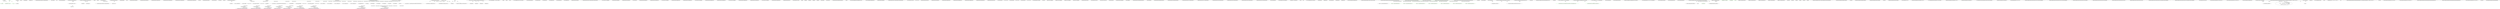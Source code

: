 digraph  {
d150 [cluster="Humanizer.Bytes.ByteSize.TryParse(string, out Humanizer.Bytes.ByteSize)", color=green, community=0, label="num < s.Length", prediction=0, span="329-329"];
d146 [cluster="Humanizer.Bytes.ByteSize.TryParse(string, out Humanizer.Bytes.ByteSize)", label="s = s.TrimStart()", span="323-323"];
d149 [cluster="Humanizer.Bytes.ByteSize.TryParse(string, out Humanizer.Bytes.ByteSize)", color=green, community=0, label="num = 0", prediction=0, span="329-329"];
d153 [cluster="Humanizer.Bytes.ByteSize.TryParse(string, out Humanizer.Bytes.ByteSize)", color=green, community=0, label="num++", prediction=0, span="329-329"];
d151 [cluster="Humanizer.Bytes.ByteSize.TryParse(string, out Humanizer.Bytes.ByteSize)", color=green, community=0, label="!(char.IsDigit(s[num]) || s[num] == '.')", prediction=0, span="330-330"];
d154 [cluster="Humanizer.Bytes.ByteSize.TryParse(string, out Humanizer.Bytes.ByteSize)", label="found == false", span="336-336"];
d152 [cluster="Humanizer.Bytes.ByteSize.TryParse(string, out Humanizer.Bytes.ByteSize)", label="found = true", span="332-332"];
d183 [cluster="char.IsDigit(char)", label="Entry char.IsDigit(char)", span="0-0"];
d148 [cluster="Humanizer.Bytes.ByteSize.TryParse(string, out Humanizer.Bytes.ByteSize)", label="var found = false", span="326-326"];
d156 [cluster="Humanizer.Bytes.ByteSize.TryParse(string, out Humanizer.Bytes.ByteSize)", label="int lastNumber = num", span="339-339"];
d142 [cluster="Humanizer.Bytes.ByteSize.TryParse(string, out Humanizer.Bytes.ByteSize)", label="Entry Humanizer.Bytes.ByteSize.TryParse(string, out Humanizer.Bytes.ByteSize)", span="313-313"];
d145 [cluster="Humanizer.Bytes.ByteSize.TryParse(string, out Humanizer.Bytes.ByteSize)", label="result = new ByteSize()", span="320-320"];
d147 [cluster="Humanizer.Bytes.ByteSize.TryParse(string, out Humanizer.Bytes.ByteSize)", label="int num", span="325-325"];
d182 [cluster="string.TrimStart(params char[])", label="Entry string.TrimStart(params char[])", span="0-0"];
d157 [cluster="Humanizer.Bytes.ByteSize.TryParse(string, out Humanizer.Bytes.ByteSize)", label="string numberPart = s.Substring(0, lastNumber).Trim()", span="342-342"];
d158 [cluster="Humanizer.Bytes.ByteSize.TryParse(string, out Humanizer.Bytes.ByteSize)", label="string sizePart = s.Substring(lastNumber, s.Length - lastNumber).Trim()", span="343-343"];
d155 [cluster="Humanizer.Bytes.ByteSize.TryParse(string, out Humanizer.Bytes.ByteSize)", label="return false;", span="337-337"];
d62 [cluster="Humanizer.Bytes.ByteSize.Equals(object)", label="return false;", span="186-186"];
d178 [cluster="Humanizer.Bytes.ByteSize.TryParse(string, out Humanizer.Bytes.ByteSize)", label="Exit Humanizer.Bytes.ByteSize.TryParse(string, out Humanizer.Bytes.ByteSize)", span="313-313"];
d190 [cluster="Humanizer.Bytes.ByteSize.Parse(string)", label="TryParse(s, out result)", span="391-391"];
d143 [cluster="Humanizer.Bytes.ByteSize.TryParse(string, out Humanizer.Bytes.ByteSize)", label="string.IsNullOrWhiteSpace(s)", span="316-316"];
d177 [cluster="Humanizer.Bytes.ByteSize.TryParse(string, out Humanizer.Bytes.ByteSize)", label="return true;", span="384-384"];
d9 [cluster="Humanizer.Bytes.ByteSize.FromBits(long)", label="Entry Humanizer.Bytes.ByteSize.FromBits(long)", span="115-115"];
d12 [cluster="Humanizer.Bytes.ByteSize.FromBytes(double)", label="Entry Humanizer.Bytes.ByteSize.FromBytes(double)", span="120-120"];
d15 [cluster="Humanizer.Bytes.ByteSize.FromKilobytes(double)", label="Entry Humanizer.Bytes.ByteSize.FromKilobytes(double)", span="125-125"];
d18 [cluster="Humanizer.Bytes.ByteSize.FromMegabytes(double)", label="Entry Humanizer.Bytes.ByteSize.FromMegabytes(double)", span="130-130"];
d21 [cluster="Humanizer.Bytes.ByteSize.FromGigabytes(double)", label="Entry Humanizer.Bytes.ByteSize.FromGigabytes(double)", span="135-135"];
d24 [cluster="Humanizer.Bytes.ByteSize.FromTerabytes(double)", label="Entry Humanizer.Bytes.ByteSize.FromTerabytes(double)", span="140-140"];
d189 [cluster="Humanizer.Bytes.ByteSize.Parse(string)", label="ByteSize result", span="389-389"];
d188 [cluster="Humanizer.Bytes.ByteSize.Parse(string)", label="Entry Humanizer.Bytes.ByteSize.Parse(string)", span="387-387"];
d181 [cluster="Humanizer.Bytes.ByteSize.ByteSize()", label="Entry Humanizer.Bytes.ByteSize.ByteSize()", span="30-30"];
d184 [cluster="string.Substring(int, int)", label="Entry string.Substring(int, int)", span="0-0"];
d185 [cluster="string.Trim()", label="Entry string.Trim()", span="0-0"];
d160 [cluster="Humanizer.Bytes.ByteSize.TryParse(string, out Humanizer.Bytes.ByteSize)", label="!double.TryParse(numberPart, out number)", span="347-347"];
d159 [cluster="Humanizer.Bytes.ByteSize.TryParse(string, out Humanizer.Bytes.ByteSize)", label="double number", span="346-346"];
d162 [cluster="Humanizer.Bytes.ByteSize.TryParse(string, out Humanizer.Bytes.ByteSize)", label="sizePart.ToUpper()", span="351-351"];
d164 [cluster="Humanizer.Bytes.ByteSize.TryParse(string, out Humanizer.Bytes.ByteSize)", label="sizePart == BitSymbol", span="354-354"];
d60 [cluster="Humanizer.Bytes.ByteSize.Equals(object)", label="Entry Humanizer.Bytes.ByteSize.Equals(object)", span="183-183"];
d61 [cluster="Humanizer.Bytes.ByteSize.Equals(object)", label="value == null", span="185-185"];
d68 [cluster="Humanizer.Bytes.ByteSize.Equals(object)", label="Exit Humanizer.Bytes.ByteSize.Equals(object)", span="183-183"];
d144 [cluster="Humanizer.Bytes.ByteSize.TryParse(string, out Humanizer.Bytes.ByteSize)", label="throw new ArgumentNullException(''s'', ''String is null or whitespace'');", span="317-317"];
d161 [cluster="Humanizer.Bytes.ByteSize.TryParse(string, out Humanizer.Bytes.ByteSize)", label="return false;", span="348-348"];
d176 [cluster="Humanizer.Bytes.ByteSize.TryParse(string, out Humanizer.Bytes.ByteSize)", label="result = FromTerabytes(number)", span="380-380"];
d166 [cluster="Humanizer.Bytes.ByteSize.TryParse(string, out Humanizer.Bytes.ByteSize)", label="return false;", span="357-357"];
d191 [cluster="Humanizer.Bytes.ByteSize.Parse(string)", label="return result;", span="392-392"];
d192 [cluster="Humanizer.Bytes.ByteSize.Parse(string)", label="throw new FormatException(''Value is not in the correct format'');", span="394-394"];
d179 [cluster="string.IsNullOrWhiteSpace(string)", label="Entry string.IsNullOrWhiteSpace(string)", span="0-0"];
d167 [cluster="Humanizer.Bytes.ByteSize.TryParse(string, out Humanizer.Bytes.ByteSize)", label="result = FromBits((long)number)", span="359-359"];
d168 [cluster="Humanizer.Bytes.ByteSize.TryParse(string, out Humanizer.Bytes.ByteSize)", label="result = FromBytes(number)", span="363-363"];
d170 [cluster="Humanizer.Bytes.ByteSize.TryParse(string, out Humanizer.Bytes.ByteSize)", label="result = FromKilobytes(number)", span="368-368"];
d172 [cluster="Humanizer.Bytes.ByteSize.TryParse(string, out Humanizer.Bytes.ByteSize)", label="result = FromMegabytes(number)", span="372-372"];
d174 [cluster="Humanizer.Bytes.ByteSize.TryParse(string, out Humanizer.Bytes.ByteSize)", label="result = FromGigabytes(number)", span="376-376"];
d11 [cluster="Humanizer.Bytes.ByteSize.FromBits(long)", label="Exit Humanizer.Bytes.ByteSize.FromBits(long)", span="115-115"];
d92 [cluster="Humanizer.Bytes.ByteSize.AddBits(long)", label="return this + FromBits(value);", span="230-230"];
d112 [cluster="Humanizer.Bytes.ByteSize.operator +(Humanizer.Bytes.ByteSize, Humanizer.Bytes.ByteSize)", label="Entry Humanizer.Bytes.ByteSize.operator +(Humanizer.Bytes.ByteSize, Humanizer.Bytes.ByteSize)", span="263-263"];
d10 [cluster="Humanizer.Bytes.ByteSize.FromBits(long)", label="return new ByteSize(value / (double)BitsInByte);", span="117-117"];
d91 [cluster="Humanizer.Bytes.ByteSize.AddBits(long)", label="Entry Humanizer.Bytes.ByteSize.AddBits(long)", span="228-228"];
d14 [cluster="Humanizer.Bytes.ByteSize.FromBytes(double)", label="Exit Humanizer.Bytes.ByteSize.FromBytes(double)", span="120-120"];
d95 [cluster="Humanizer.Bytes.ByteSize.AddBytes(double)", label="return this + FromBytes(value);", span="235-235"];
d13 [cluster="Humanizer.Bytes.ByteSize.FromBytes(double)", label="return new ByteSize(value);", span="122-122"];
d94 [cluster="Humanizer.Bytes.ByteSize.AddBytes(double)", label="Entry Humanizer.Bytes.ByteSize.AddBytes(double)", span="233-233"];
d17 [cluster="Humanizer.Bytes.ByteSize.FromKilobytes(double)", label="Exit Humanizer.Bytes.ByteSize.FromKilobytes(double)", span="125-125"];
d98 [cluster="Humanizer.Bytes.ByteSize.AddKilobytes(double)", label="return this + FromKilobytes(value);", span="240-240"];
d16 [cluster="Humanizer.Bytes.ByteSize.FromKilobytes(double)", label="return new ByteSize(value * BytesInKilobyte);", span="127-127"];
d97 [cluster="Humanizer.Bytes.ByteSize.AddKilobytes(double)", label="Entry Humanizer.Bytes.ByteSize.AddKilobytes(double)", span="238-238"];
d20 [cluster="Humanizer.Bytes.ByteSize.FromMegabytes(double)", label="Exit Humanizer.Bytes.ByteSize.FromMegabytes(double)", span="130-130"];
d101 [cluster="Humanizer.Bytes.ByteSize.AddMegabytes(double)", label="return this + FromMegabytes(value);", span="245-245"];
d19 [cluster="Humanizer.Bytes.ByteSize.FromMegabytes(double)", label="return new ByteSize(value * BytesInMegabyte);", span="132-132"];
d100 [cluster="Humanizer.Bytes.ByteSize.AddMegabytes(double)", label="Entry Humanizer.Bytes.ByteSize.AddMegabytes(double)", span="243-243"];
d23 [cluster="Humanizer.Bytes.ByteSize.FromGigabytes(double)", label="Exit Humanizer.Bytes.ByteSize.FromGigabytes(double)", span="135-135"];
d104 [cluster="Humanizer.Bytes.ByteSize.AddGigabytes(double)", label="return this + FromGigabytes(value);", span="250-250"];
d22 [cluster="Humanizer.Bytes.ByteSize.FromGigabytes(double)", label="return new ByteSize(value * BytesInGigabyte);", span="137-137"];
d103 [cluster="Humanizer.Bytes.ByteSize.AddGigabytes(double)", label="Entry Humanizer.Bytes.ByteSize.AddGigabytes(double)", span="248-248"];
d26 [cluster="Humanizer.Bytes.ByteSize.FromTerabytes(double)", label="Exit Humanizer.Bytes.ByteSize.FromTerabytes(double)", span="140-140"];
d107 [cluster="Humanizer.Bytes.ByteSize.AddTerabytes(double)", label="return this + FromTerabytes(value);", span="255-255"];
d25 [cluster="Humanizer.Bytes.ByteSize.FromTerabytes(double)", label="return new ByteSize(value * BytesInTerabyte);", span="142-142"];
d106 [cluster="Humanizer.Bytes.ByteSize.AddTerabytes(double)", label="Entry Humanizer.Bytes.ByteSize.AddTerabytes(double)", span="253-253"];
d193 [cluster="Humanizer.Bytes.ByteSize.Parse(string)", label="Exit Humanizer.Bytes.ByteSize.Parse(string)", span="387-387"];
d186 [cluster="double.TryParse(string, out double)", label="Entry double.TryParse(string, out double)", span="0-0"];
d165 [cluster="Humanizer.Bytes.ByteSize.TryParse(string, out Humanizer.Bytes.ByteSize)", label="number % 1 != 0", span="356-356"];
d163 [cluster="Humanizer.Bytes.ByteSize.TryParse(string, out Humanizer.Bytes.ByteSize)", label=ByteSymbol, span="353-353"];
d169 [cluster="Humanizer.Bytes.ByteSize.TryParse(string, out Humanizer.Bytes.ByteSize)", label=KilobyteSymbol, span="367-367"];
d171 [cluster="Humanizer.Bytes.ByteSize.TryParse(string, out Humanizer.Bytes.ByteSize)", label=MegabyteSymbol, span="371-371"];
d173 [cluster="Humanizer.Bytes.ByteSize.TryParse(string, out Humanizer.Bytes.ByteSize)", label=GigabyteSymbol, span="375-375"];
d175 [cluster="Humanizer.Bytes.ByteSize.TryParse(string, out Humanizer.Bytes.ByteSize)", label=TerabyteSymbol, span="379-379"];
d187 [cluster="string.ToUpper()", label="Entry string.ToUpper()", span="0-0"];
d64 [cluster="Humanizer.Bytes.ByteSize.Equals(object)", label="value is ByteSize", span="189-189"];
d65 [cluster="Humanizer.Bytes.ByteSize.Equals(object)", label="other = (ByteSize)value", span="190-190"];
d69 [cluster="Humanizer.Bytes.ByteSize.Equals(Humanizer.Bytes.ByteSize)", label="Entry Humanizer.Bytes.ByteSize.Equals(Humanizer.Bytes.ByteSize)", span="197-197"];
d63 [cluster="Humanizer.Bytes.ByteSize.Equals(object)", label="ByteSize other", span="188-188"];
d199 [label="ref Humanizer.Bytes.ByteSize", span=""];
d67 [cluster="Humanizer.Bytes.ByteSize.Equals(object)", label="return Equals(other);", span="194-194"];
d66 [cluster="Humanizer.Bytes.ByteSize.Equals(object)", label="return false;", span="192-192"];
d180 [cluster="System.ArgumentNullException.ArgumentNullException(string, string)", label="Entry System.ArgumentNullException.ArgumentNullException(string, string)", span="0-0"];
d194 [cluster="System.FormatException.FormatException(string)", label="Entry System.FormatException.FormatException(string)", span="0-0"];
d195 [label="Humanizer.Bytes.ByteSize", span=""];
d93 [cluster="Humanizer.Bytes.ByteSize.AddBits(long)", label="Exit Humanizer.Bytes.ByteSize.AddBits(long)", span="228-228"];
d114 [cluster="Humanizer.Bytes.ByteSize.operator +(Humanizer.Bytes.ByteSize, Humanizer.Bytes.ByteSize)", label="Exit Humanizer.Bytes.ByteSize.operator +(Humanizer.Bytes.ByteSize, Humanizer.Bytes.ByteSize)", span="263-263"];
d113 [cluster="Humanizer.Bytes.ByteSize.operator +(Humanizer.Bytes.ByteSize, Humanizer.Bytes.ByteSize)", label="return new ByteSize(b1.Bytes + b2.Bytes);", span="265-265"];
d0 [cluster="Humanizer.Bytes.ByteSize.ByteSize(double)", label="Entry Humanizer.Bytes.ByteSize.ByteSize(double)", span="102-102"];
d96 [cluster="Humanizer.Bytes.ByteSize.AddBytes(double)", label="Exit Humanizer.Bytes.ByteSize.AddBytes(double)", span="233-233"];
d99 [cluster="Humanizer.Bytes.ByteSize.AddKilobytes(double)", label="Exit Humanizer.Bytes.ByteSize.AddKilobytes(double)", span="238-238"];
d102 [cluster="Humanizer.Bytes.ByteSize.AddMegabytes(double)", label="Exit Humanizer.Bytes.ByteSize.AddMegabytes(double)", span="243-243"];
d105 [cluster="Humanizer.Bytes.ByteSize.AddGigabytes(double)", label="Exit Humanizer.Bytes.ByteSize.AddGigabytes(double)", span="248-248"];
d108 [cluster="Humanizer.Bytes.ByteSize.AddTerabytes(double)", label="Exit Humanizer.Bytes.ByteSize.AddTerabytes(double)", span="253-253"];
d71 [cluster="Humanizer.Bytes.ByteSize.Equals(Humanizer.Bytes.ByteSize)", label="Exit Humanizer.Bytes.ByteSize.Equals(Humanizer.Bytes.ByteSize)", span="197-197"];
d70 [cluster="Humanizer.Bytes.ByteSize.Equals(Humanizer.Bytes.ByteSize)", label="return Bits == value.Bits;", span="199-199"];
d28 [cluster="Humanizer.Bytes.ByteSize.ToString()", label="return string.Format(''{0} {1}'', LargestWholeNumberValue, LargestWholeNumberSymbol);", span="153-153"];
d37 [cluster="Humanizer.Bytes.ByteSize.ToString(string)", label="return output(Terabytes);", span="165-165"];
d39 [cluster="Humanizer.Bytes.ByteSize.ToString(string)", label="return output(Gigabytes);", span="167-167"];
d41 [cluster="Humanizer.Bytes.ByteSize.ToString(string)", label="return output(Megabytes);", span="169-169"];
d43 [cluster="Humanizer.Bytes.ByteSize.ToString(string)", label="return output(Kilobytes);", span="171-171"];
d45 [cluster="Humanizer.Bytes.ByteSize.ToString(string)", label="return output(Bytes);", span="175-175"];
d47 [cluster="Humanizer.Bytes.ByteSize.ToString(string)", label="return output(Bits);", span="178-178"];
d48 [cluster="Humanizer.Bytes.ByteSize.ToString(string)", label="return string.Format(''{0} {1}'', LargestWholeNumberValue.ToString(format), LargestWholeNumberSymbol);", span="180-180"];
d73 [cluster="Humanizer.Bytes.ByteSize.GetHashCode()", label="return Bits.GetHashCode();", span="204-204"];
d81 [cluster="Humanizer.Bytes.ByteSize.CompareTo(object)", label="return CompareTo((ByteSize) obj);", span="215-215"];
d85 [cluster="Humanizer.Bytes.ByteSize.CompareTo(Humanizer.Bytes.ByteSize)", label="return Bits.CompareTo(other.Bits);", span="220-220"];
d89 [cluster="Humanizer.Bytes.ByteSize.Add(Humanizer.Bytes.ByteSize)", label="return new ByteSize(Bytes + bs.Bytes);", span="225-225"];
d110 [cluster="Humanizer.Bytes.ByteSize.Subtract(Humanizer.Bytes.ByteSize)", label="return new ByteSize(Bytes - bs.Bytes);", span="260-260"];
d7 [cluster="Humanizer.Bytes.ByteSize.ByteSize(double)", label="Exit Humanizer.Bytes.ByteSize.ByteSize(double)", span="102-102"];
d116 [cluster="Humanizer.Bytes.ByteSize.operator ++(Humanizer.Bytes.ByteSize)", label="return new ByteSize(b.Bytes + 1);", span="270-270"];
d119 [cluster="Humanizer.Bytes.ByteSize.operator -(Humanizer.Bytes.ByteSize)", label="return new ByteSize(-b.Bytes);", span="275-275"];
d122 [cluster="Humanizer.Bytes.ByteSize.operator --(Humanizer.Bytes.ByteSize)", label="return new ByteSize(b.Bytes - 1);", span="280-280"];
d1 [cluster="Humanizer.Bytes.ByteSize.ByteSize(double)", label="Bits = (long)Math.Ceiling(byteSize * BitsInByte)", span="106-106"];
d2 [cluster="Humanizer.Bytes.ByteSize.ByteSize(double)", label="Bytes = byteSize", span="108-108"];
d3 [cluster="Humanizer.Bytes.ByteSize.ByteSize(double)", label="Kilobytes = byteSize / BytesInKilobyte", span="109-109"];
d4 [cluster="Humanizer.Bytes.ByteSize.ByteSize(double)", label="Megabytes = byteSize / BytesInMegabyte", span="110-110"];
d5 [cluster="Humanizer.Bytes.ByteSize.ByteSize(double)", label="Gigabytes = byteSize / BytesInGigabyte", span="111-111"];
d6 [cluster="Humanizer.Bytes.ByteSize.ByteSize(double)", label="Terabytes = byteSize / BytesInTerabyte", span="112-112"];
d200 [label="ref Humanizer.Bytes.ByteSize", span=""];
d27 [cluster="Humanizer.Bytes.ByteSize.ToString()", label="Entry Humanizer.Bytes.ByteSize.ToString()", span="151-151"];
d29 [cluster="Humanizer.Bytes.ByteSize.ToString()", label="Exit Humanizer.Bytes.ByteSize.ToString()", span="151-151"];
d30 [cluster="string.Format(string, object, object)", label="Entry string.Format(string, object, object)", span="0-0"];
d196 [label="ref Humanizer.Bytes.ByteSize", span=""];
d35 [cluster="Humanizer.Bytes.ByteSize.ToString(string)", label="Func<double, string> output = n => n.ToString(format)", span="162-162"];
d36 [cluster="Humanizer.Bytes.ByteSize.ToString(string)", label="has(TerabyteSymbol)", span="164-164"];
d49 [cluster="Humanizer.Bytes.ByteSize.ToString(string)", label="Exit Humanizer.Bytes.ByteSize.ToString(string)", span="156-156"];
d51 [cluster="System.Func<T, TResult>.Invoke(T)", label="Entry System.Func<T, TResult>.Invoke(T)", span="0-0"];
d197 [label="ref Humanizer.Bytes.ByteSize", span=""];
d38 [cluster="Humanizer.Bytes.ByteSize.ToString(string)", label="has(GigabyteSymbol)", span="166-166"];
d40 [cluster="Humanizer.Bytes.ByteSize.ToString(string)", label="has(MegabyteSymbol)", span="168-168"];
d42 [cluster="Humanizer.Bytes.ByteSize.ToString(string)", label="has(KilobyteSymbol)", span="170-170"];
d44 [cluster="Humanizer.Bytes.ByteSize.ToString(string)", label="format.IndexOf(ByteSymbol, StringComparison.Ordinal) != -1", span="174-174"];
d46 [cluster="Humanizer.Bytes.ByteSize.ToString(string)", label="format.IndexOf(BitSymbol, StringComparison.Ordinal) != -1", span="177-177"];
d31 [cluster="Humanizer.Bytes.ByteSize.ToString(string)", label="Entry Humanizer.Bytes.ByteSize.ToString(string)", span="156-156"];
d33 [cluster="Humanizer.Bytes.ByteSize.ToString(string)", label="format = ''#.## '' + format", span="159-159"];
d53 [cluster="double.ToString(string)", label="Entry double.ToString(string)", span="0-0"];
d72 [cluster="Humanizer.Bytes.ByteSize.GetHashCode()", label="Entry Humanizer.Bytes.ByteSize.GetHashCode()", span="202-202"];
d74 [cluster="Humanizer.Bytes.ByteSize.GetHashCode()", label="Exit Humanizer.Bytes.ByteSize.GetHashCode()", span="202-202"];
d75 [cluster="long.GetHashCode()", label="Entry long.GetHashCode()", span="0-0"];
d201 [label="ref Humanizer.Bytes.ByteSize", span=""];
d76 [cluster="Humanizer.Bytes.ByteSize.CompareTo(object)", label="Entry Humanizer.Bytes.ByteSize.CompareTo(object)", span="207-207"];
d79 [cluster="Humanizer.Bytes.ByteSize.CompareTo(object)", label="!(obj is ByteSize)", span="212-212"];
d82 [cluster="Humanizer.Bytes.ByteSize.CompareTo(object)", label="Exit Humanizer.Bytes.ByteSize.CompareTo(object)", span="207-207"];
d84 [cluster="Humanizer.Bytes.ByteSize.CompareTo(Humanizer.Bytes.ByteSize)", label="Entry Humanizer.Bytes.ByteSize.CompareTo(Humanizer.Bytes.ByteSize)", span="218-218"];
d202 [label="ref Humanizer.Bytes.ByteSize", span=""];
d86 [cluster="Humanizer.Bytes.ByteSize.CompareTo(Humanizer.Bytes.ByteSize)", label="Exit Humanizer.Bytes.ByteSize.CompareTo(Humanizer.Bytes.ByteSize)", span="218-218"];
d87 [cluster="long.CompareTo(long)", label="Entry long.CompareTo(long)", span="0-0"];
d203 [label="ref Humanizer.Bytes.ByteSize", span=""];
d88 [cluster="Humanizer.Bytes.ByteSize.Add(Humanizer.Bytes.ByteSize)", label="Entry Humanizer.Bytes.ByteSize.Add(Humanizer.Bytes.ByteSize)", span="223-223"];
d90 [cluster="Humanizer.Bytes.ByteSize.Add(Humanizer.Bytes.ByteSize)", label="Exit Humanizer.Bytes.ByteSize.Add(Humanizer.Bytes.ByteSize)", span="223-223"];
d204 [label="ref Humanizer.Bytes.ByteSize", span=""];
d109 [cluster="Humanizer.Bytes.ByteSize.Subtract(Humanizer.Bytes.ByteSize)", label="Entry Humanizer.Bytes.ByteSize.Subtract(Humanizer.Bytes.ByteSize)", span="258-258"];
d111 [cluster="Humanizer.Bytes.ByteSize.Subtract(Humanizer.Bytes.ByteSize)", label="Exit Humanizer.Bytes.ByteSize.Subtract(Humanizer.Bytes.ByteSize)", span="258-258"];
d205 [label="ref Humanizer.Bytes.ByteSize", span=""];
d115 [cluster="Humanizer.Bytes.ByteSize.operator ++(Humanizer.Bytes.ByteSize)", label="Entry Humanizer.Bytes.ByteSize.operator ++(Humanizer.Bytes.ByteSize)", span="268-268"];
d117 [cluster="Humanizer.Bytes.ByteSize.operator ++(Humanizer.Bytes.ByteSize)", label="Exit Humanizer.Bytes.ByteSize.operator ++(Humanizer.Bytes.ByteSize)", span="268-268"];
d118 [cluster="Humanizer.Bytes.ByteSize.operator -(Humanizer.Bytes.ByteSize)", label="Entry Humanizer.Bytes.ByteSize.operator -(Humanizer.Bytes.ByteSize)", span="273-273"];
d120 [cluster="Humanizer.Bytes.ByteSize.operator -(Humanizer.Bytes.ByteSize)", label="Exit Humanizer.Bytes.ByteSize.operator -(Humanizer.Bytes.ByteSize)", span="273-273"];
d121 [cluster="Humanizer.Bytes.ByteSize.operator --(Humanizer.Bytes.ByteSize)", label="Entry Humanizer.Bytes.ByteSize.operator --(Humanizer.Bytes.ByteSize)", span="278-278"];
d123 [cluster="Humanizer.Bytes.ByteSize.operator --(Humanizer.Bytes.ByteSize)", label="Exit Humanizer.Bytes.ByteSize.operator --(Humanizer.Bytes.ByteSize)", span="278-278"];
d8 [cluster="System.Math.Ceiling(double)", label="Entry System.Math.Ceiling(double)", span="0-0"];
d34 [cluster="Humanizer.Bytes.ByteSize.ToString(string)", label="Func<string, bool> has = s => format.IndexOf(s, StringComparison.CurrentCultureIgnoreCase) != -1", span="161-161"];
d58 [cluster="lambda expression", label="n.ToString(format)", span="162-162"];
d52 [cluster="string.IndexOf(string, System.StringComparison)", label="Entry string.IndexOf(string, System.StringComparison)", span="0-0"];
d32 [cluster="Humanizer.Bytes.ByteSize.ToString(string)", label="!format.Contains(''#'') && !format.Contains(''0'')", span="158-158"];
d55 [cluster="lambda expression", label="format.IndexOf(s, StringComparison.CurrentCultureIgnoreCase) != -1", span="161-161"];
d77 [cluster="Humanizer.Bytes.ByteSize.CompareTo(object)", label="obj == null", span="209-209"];
d78 [cluster="Humanizer.Bytes.ByteSize.CompareTo(object)", label="return 1;", span="210-210"];
d80 [cluster="Humanizer.Bytes.ByteSize.CompareTo(object)", label="throw new ArgumentException(''Object is not a ByteSize'');", span="213-213"];
d198 [label=string, span=""];
d57 [cluster="lambda expression", label="Entry lambda expression", span="162-162"];
d59 [cluster="lambda expression", label="Exit lambda expression", span="162-162"];
d50 [cluster="string.Contains(string)", label="Entry string.Contains(string)", span="0-0"];
d54 [cluster="lambda expression", label="Entry lambda expression", span="161-161"];
d56 [cluster="lambda expression", label="Exit lambda expression", span="161-161"];
d83 [cluster="System.ArgumentException.ArgumentException(string)", label="Entry System.ArgumentException.ArgumentException(string)", span="0-0"];
m0_11 [cluster="Humanizer.Configuration.LocaliserRegistry<TLocaliser>.Register(string, TLocaliser)", file="CollectionFormatterRegistry.cs", label="Entry Humanizer.Configuration.LocaliserRegistry<TLocaliser>.Register(string, TLocaliser)", span="54-54"];
m0_10 [cluster="Humanizer.Localisation.CollectionFormatters.OxfordStyleCollectionFormatter.OxfordStyleCollectionFormatter(string)", file="CollectionFormatterRegistry.cs", label="Entry Humanizer.Localisation.CollectionFormatters.OxfordStyleCollectionFormatter.OxfordStyleCollectionFormatter(string)", span="8-8"];
m0_0 [cluster="Humanizer.Configuration.CollectionFormatterRegistry.CollectionFormatterRegistry()", file="CollectionFormatterRegistry.cs", label="Entry Humanizer.Configuration.CollectionFormatterRegistry.CollectionFormatterRegistry()", span="6-6"];
m0_1 [cluster="Humanizer.Configuration.CollectionFormatterRegistry.CollectionFormatterRegistry()", file="CollectionFormatterRegistry.cs", label="Register(''en'', new OxfordStyleCollectionFormatter(''and''))", span="9-9"];
m0_2 [cluster="Humanizer.Configuration.CollectionFormatterRegistry.CollectionFormatterRegistry()", color=green, community=0, file="CollectionFormatterRegistry.cs", label="Register(''it'', new RegularStyleCollectionFormatter(''e''))", prediction=4, span="10-10"];
m0_3 [cluster="Humanizer.Configuration.CollectionFormatterRegistry.CollectionFormatterRegistry()", color=green, community=0, file="CollectionFormatterRegistry.cs", label="Register(''de'', new RegularStyleCollectionFormatter(''und''))", prediction=4, span="11-11"];
m0_4 [cluster="Humanizer.Configuration.CollectionFormatterRegistry.CollectionFormatterRegistry()", color=green, community=0, file="CollectionFormatterRegistry.cs", label="Register(''dk'', new RegularStyleCollectionFormatter(''og''))", prediction=4, span="12-12"];
m0_5 [cluster="Humanizer.Configuration.CollectionFormatterRegistry.CollectionFormatterRegistry()", color=green, community=0, file="CollectionFormatterRegistry.cs", label="Register(''nl'', new RegularStyleCollectionFormatter(''en''))", prediction=4, span="13-13"];
m0_6 [cluster="Humanizer.Configuration.CollectionFormatterRegistry.CollectionFormatterRegistry()", color=green, community=0, file="CollectionFormatterRegistry.cs", label="Register(''pt'', new RegularStyleCollectionFormatter(''e''))", prediction=4, span="14-14"];
m0_7 [cluster="Humanizer.Configuration.CollectionFormatterRegistry.CollectionFormatterRegistry()", color=green, community=0, file="CollectionFormatterRegistry.cs", label="Register(''nn'', new RegularStyleCollectionFormatter(''og''))", prediction=4, span="15-15"];
m0_8 [cluster="Humanizer.Configuration.CollectionFormatterRegistry.CollectionFormatterRegistry()", color=green, community=0, file="CollectionFormatterRegistry.cs", label="Register(''nb'', new RegularStyleCollectionFormatter(''og''))", prediction=4, span="16-16"];
m0_9 [cluster="Humanizer.Configuration.CollectionFormatterRegistry.CollectionFormatterRegistry()", file="CollectionFormatterRegistry.cs", label="Exit Humanizer.Configuration.CollectionFormatterRegistry.CollectionFormatterRegistry()", span="6-6"];
m0_12 [cluster="Humanizer.Localisation.CollectionFormatters.RegularStyleCollectionFormatter.RegularStyleCollectionFormatter(string)", file="CollectionFormatterRegistry.cs", label="Entry Humanizer.Localisation.CollectionFormatters.RegularStyleCollectionFormatter.RegularStyleCollectionFormatter(string)", span="8-8"];
m0_13 [file="CollectionFormatterRegistry.cs", label="Humanizer.Configuration.CollectionFormatterRegistry", span=""];
m2_6 [cluster="Unk.Equal", file="DefaultFormatterTests.cs", label="Entry Unk.Equal", span=""];
m2_38 [cluster="System.Math.Abs(int)", file="DefaultFormatterTests.cs", label="Entry System.Math.Abs(int)", span="0-0"];
m2_0 [cluster="Humanizer.Tests.DateHumanize.VerifyWithCurrentDate(string, System.TimeSpan)", file="DefaultFormatterTests.cs", label="Entry Humanizer.Tests.DateHumanize.VerifyWithCurrentDate(string, System.TimeSpan)", span="8-8"];
m2_1 [cluster="Humanizer.Tests.DateHumanize.VerifyWithCurrentDate(string, System.TimeSpan)", file="DefaultFormatterTests.cs", label="var utcNow = DateTime.UtcNow", span="10-10"];
m2_3 [cluster="Humanizer.Tests.Localisation.he.NumberToWordsTests.ToWords(int, string)", file="DefaultFormatterTests.cs", label="Assert.Equal(expected, number.ToWords())", span="55-55"];
m2_4 [cluster="Humanizer.Tests.Localisation.he.NumberToWordsTests.ToWords(int, string)", file="DefaultFormatterTests.cs", label="Exit Humanizer.Tests.Localisation.he.NumberToWordsTests.ToWords(int, string)", span="53-53"];
m2_2 [cluster="Humanizer.Tests.Localisation.he.NumberToWordsTests.ToWords(int, string)", file="DefaultFormatterTests.cs", label="Entry Humanizer.Tests.Localisation.he.NumberToWordsTests.ToWords(int, string)", span="53-53"];
m2_5 [cluster="int.ToWords()", file="DefaultFormatterTests.cs", label="Entry int.ToWords()", span="31-31"];
m2_7 [cluster="Humanizer.Tests.Localisation.he.NumberToWordsTests.NegativeToWords(int, string)", file="DefaultFormatterTests.cs", label="Entry Humanizer.Tests.Localisation.he.NumberToWordsTests.NegativeToWords(int, string)", span="60-60"];
m2_8 [cluster="Unk.Equal", file="DefaultFormatterTests.cs", label="Entry Unk.Equal", span=""];
m2_9 [cluster="Humanizer.Tests.DateHumanize.VerifyWithDateInjection(string, System.TimeSpan)", file="DefaultFormatterTests.cs", label="Entry Humanizer.Tests.DateHumanize.VerifyWithDateInjection(string, System.TimeSpan)", span="18-18"];
m2_37 [cluster="System.TimeSpan.TimeSpan()", file="DefaultFormatterTests.cs", label="Entry System.TimeSpan.TimeSpan()", span="0-0"];
m2_40 [cluster="System.TimeSpan.FromMinutes(double)", file="DefaultFormatterTests.cs", label="Entry System.TimeSpan.FromMinutes(double)", span="0-0"];
m2_12 [cluster="Humanizer.Tests.DateHumanize.VerifyWithDateInjection(string, System.TimeSpan)", color=green, community=0, file="DefaultFormatterTests.cs", label="Assert.Equal(expectedString, utcNow.Add(deltaFromNow).Humanize(utcDate: true, dateToCompareAgainst: utcNow))", prediction=11, span="23-23"];
m2_10 [cluster="Humanizer.Tests.DateHumanize.VerifyWithDateInjection(string, System.TimeSpan)", file="DefaultFormatterTests.cs", label="var utcNow = new DateTime(2013, 6, 20, 9, 58, 22, DateTimeKind.Utc)", span="20-20"];
m2_11 [cluster="Humanizer.Tests.DateHumanize.VerifyWithDateInjection(string, System.TimeSpan)", file="DefaultFormatterTests.cs", label="var now = new DateTime(2013, 6, 20, 11, 58, 22, DateTimeKind.Local)", span="21-21"];
m2_13 [cluster="Humanizer.Tests.DateHumanize.VerifyWithDateInjection(string, System.TimeSpan)", color=green, community=0, file="DefaultFormatterTests.cs", label="Assert.Equal(expectedString, now.Add(deltaFromNow).Humanize(false, now))", prediction=11, span="24-24"];
m2_14 [cluster="Humanizer.Tests.DateHumanize.VerifyWithDateInjection(string, System.TimeSpan)", file="DefaultFormatterTests.cs", label="Exit Humanizer.Tests.DateHumanize.VerifyWithDateInjection(string, System.TimeSpan)", span="18-18"];
m2_15 [cluster="System.DateTime.DateTime(int, int, int, int, int, int, System.DateTimeKind)", file="DefaultFormatterTests.cs", label="Entry System.DateTime.DateTime(int, int, int, int, int, int, System.DateTimeKind)", span="0-0"];
m2_39 [cluster="System.TimeSpan.FromSeconds(double)", file="DefaultFormatterTests.cs", label="Entry System.TimeSpan.FromSeconds(double)", span="0-0"];
m2_41 [cluster="System.TimeSpan.FromHours(double)", file="DefaultFormatterTests.cs", label="Entry System.TimeSpan.FromHours(double)", span="0-0"];
m2_42 [cluster="System.TimeSpan.FromDays(double)", file="DefaultFormatterTests.cs", label="Entry System.TimeSpan.FromDays(double)", span="0-0"];
m2_16 [cluster="Humanizer.Tests.DateHumanize.Verify(string, int, Humanizer.Localisation.TimeUnit, Humanizer.Localisation.Tense)", file="DefaultFormatterTests.cs", label="Entry Humanizer.Tests.DateHumanize.Verify(string, int, Humanizer.Localisation.TimeUnit, Humanizer.Localisation.Tense)", span="27-27"];
m2_17 [cluster="Humanizer.Tests.DateHumanize.Verify(string, int, Humanizer.Localisation.TimeUnit, Humanizer.Localisation.Tense)", color=green, community=0, file="DefaultFormatterTests.cs", label="var deltaFromNow = new TimeSpan()", prediction=13, span="29-29"];
m2_18 [cluster="Humanizer.Tests.DateHumanize.Verify(string, int, Humanizer.Localisation.TimeUnit, Humanizer.Localisation.Tense)", color=green, community=0, file="DefaultFormatterTests.cs", label="unit = Math.Abs(unit)", prediction=14, span="30-30"];
m2_19 [cluster="Humanizer.Tests.DateHumanize.Verify(string, int, Humanizer.Localisation.TimeUnit, Humanizer.Localisation.Tense)", color=green, community=0, file="DefaultFormatterTests.cs", label="tense == Tense.Past", prediction=15, span="32-32"];
m2_20 [cluster="Humanizer.Tests.DateHumanize.Verify(string, int, Humanizer.Localisation.TimeUnit, Humanizer.Localisation.Tense)", color=green, community=0, file="DefaultFormatterTests.cs", label="unit = -unit", prediction=16, span="33-33"];
m2_23 [cluster="Humanizer.Tests.DateHumanize.Verify(string, int, Humanizer.Localisation.TimeUnit, Humanizer.Localisation.Tense)", file="DefaultFormatterTests.cs", label="deltaFromNow = TimeSpan.FromSeconds(unit)", span="38-38"];
m2_25 [cluster="Humanizer.Tests.DateHumanize.Verify(string, int, Humanizer.Localisation.TimeUnit, Humanizer.Localisation.Tense)", file="DefaultFormatterTests.cs", label="deltaFromNow = TimeSpan.FromMinutes(unit)", span="41-41"];
m2_27 [cluster="Humanizer.Tests.DateHumanize.Verify(string, int, Humanizer.Localisation.TimeUnit, Humanizer.Localisation.Tense)", file="DefaultFormatterTests.cs", label="deltaFromNow = TimeSpan.FromHours(unit)", span="44-44"];
m2_29 [cluster="Humanizer.Tests.DateHumanize.Verify(string, int, Humanizer.Localisation.TimeUnit, Humanizer.Localisation.Tense)", file="DefaultFormatterTests.cs", label="deltaFromNow = TimeSpan.FromDays(unit)", span="47-47"];
m2_31 [cluster="Humanizer.Tests.DateHumanize.Verify(string, int, Humanizer.Localisation.TimeUnit, Humanizer.Localisation.Tense)", file="DefaultFormatterTests.cs", label="deltaFromNow = TimeSpan.FromDays(unit*31)", span="50-50"];
m2_33 [cluster="Humanizer.Tests.DateHumanize.Verify(string, int, Humanizer.Localisation.TimeUnit, Humanizer.Localisation.Tense)", file="DefaultFormatterTests.cs", label="deltaFromNow = TimeSpan.FromDays(unit*366)", span="53-53"];
m2_21 [cluster="Humanizer.Tests.DateHumanize.Verify(string, int, Humanizer.Localisation.TimeUnit, Humanizer.Localisation.Tense)", file="DefaultFormatterTests.cs", label=timeUnit, span="35-35"];
m2_35 [cluster="Humanizer.Tests.DateHumanize.Verify(string, int, Humanizer.Localisation.TimeUnit, Humanizer.Localisation.Tense)", file="DefaultFormatterTests.cs", label="VerifyWithDateInjection(expectedString, deltaFromNow)", span="58-58"];
m2_34 [cluster="Humanizer.Tests.DateHumanize.Verify(string, int, Humanizer.Localisation.TimeUnit, Humanizer.Localisation.Tense)", file="DefaultFormatterTests.cs", label="VerifyWithCurrentDate(expectedString, deltaFromNow)", span="57-57"];
m2_22 [cluster="Humanizer.Tests.DateHumanize.Verify(string, int, Humanizer.Localisation.TimeUnit, Humanizer.Localisation.Tense)", file="DefaultFormatterTests.cs", label="TimeUnit.Second", span="37-37"];
m2_24 [cluster="Humanizer.Tests.DateHumanize.Verify(string, int, Humanizer.Localisation.TimeUnit, Humanizer.Localisation.Tense)", file="DefaultFormatterTests.cs", label="TimeUnit.Minute", span="40-40"];
m2_26 [cluster="Humanizer.Tests.DateHumanize.Verify(string, int, Humanizer.Localisation.TimeUnit, Humanizer.Localisation.Tense)", file="DefaultFormatterTests.cs", label="TimeUnit.Hour", span="43-43"];
m2_28 [cluster="Humanizer.Tests.DateHumanize.Verify(string, int, Humanizer.Localisation.TimeUnit, Humanizer.Localisation.Tense)", file="DefaultFormatterTests.cs", label="TimeUnit.Day", span="46-46"];
m2_30 [cluster="Humanizer.Tests.DateHumanize.Verify(string, int, Humanizer.Localisation.TimeUnit, Humanizer.Localisation.Tense)", file="DefaultFormatterTests.cs", label="TimeUnit.Month", span="49-49"];
m2_32 [cluster="Humanizer.Tests.DateHumanize.Verify(string, int, Humanizer.Localisation.TimeUnit, Humanizer.Localisation.Tense)", file="DefaultFormatterTests.cs", label="TimeUnit.Year", span="52-52"];
m2_36 [cluster="Humanizer.Tests.DateHumanize.Verify(string, int, Humanizer.Localisation.TimeUnit, Humanizer.Localisation.Tense)", file="DefaultFormatterTests.cs", label="Exit Humanizer.Tests.DateHumanize.Verify(string, int, Humanizer.Localisation.TimeUnit, Humanizer.Localisation.Tense)", span="27-27"];
m3_4 [cluster="Humanizer.PrepositionsExtensions.AtMidnight(System.DateTime)", file="InflectorExtensions.cs", label="Entry Humanizer.PrepositionsExtensions.AtMidnight(System.DateTime)", span="15-15"];
m3_5 [cluster="Humanizer.PrepositionsExtensions.AtMidnight(System.DateTime)", file="InflectorExtensions.cs", label="return date.At(0);", span="17-17"];
m3_6 [cluster="Humanizer.PrepositionsExtensions.AtMidnight(System.DateTime)", file="InflectorExtensions.cs", label="Exit Humanizer.PrepositionsExtensions.AtMidnight(System.DateTime)", span="15-15"];
m3_8 [cluster="Humanizer.PrepositionsExtensions.AtNoon(System.DateTime)", file="InflectorExtensions.cs", label="Entry Humanizer.PrepositionsExtensions.AtNoon(System.DateTime)", span="25-25"];
m3_9 [cluster="Humanizer.PrepositionsExtensions.AtNoon(System.DateTime)", file="InflectorExtensions.cs", label="return date.At(12);", span="27-27"];
m3_10 [cluster="Humanizer.PrepositionsExtensions.AtNoon(System.DateTime)", file="InflectorExtensions.cs", label="Exit Humanizer.PrepositionsExtensions.AtNoon(System.DateTime)", span="25-25"];
m3_7 [cluster="System.DateTime.At(int, int, int, int)", file="InflectorExtensions.cs", label="Entry System.DateTime.At(int, int, int, int)", span="5-5"];
m3_0 [cluster="Humanizer.PrepositionsExtensions.At(System.DateTime, int, int, int, int)", file="InflectorExtensions.cs", label="Entry Humanizer.PrepositionsExtensions.At(System.DateTime, int, int, int, int)", span="5-5"];
m3_1 [cluster="Humanizer.PrepositionsExtensions.At(System.DateTime, int, int, int, int)", file="InflectorExtensions.cs", label="return new DateTime(date.Year, date.Month, date.Day, hour, min, second, millisecond);", span="7-7"];
m3_2 [cluster="Humanizer.PrepositionsExtensions.At(System.DateTime, int, int, int, int)", file="InflectorExtensions.cs", label="Exit Humanizer.PrepositionsExtensions.At(System.DateTime, int, int, int, int)", span="5-5"];
m3_11 [cluster="Humanizer.PrepositionsExtensions.In(System.DateTime, int)", file="InflectorExtensions.cs", label="Entry Humanizer.PrepositionsExtensions.In(System.DateTime, int)", span="36-36"];
m3_12 [cluster="Humanizer.PrepositionsExtensions.In(System.DateTime, int)", file="InflectorExtensions.cs", label="return new DateTime(year, date.Month, date.Day, date.Hour, date.Minute, date.Second, date.Millisecond);", span="38-38"];
m3_13 [cluster="Humanizer.PrepositionsExtensions.In(System.DateTime, int)", file="InflectorExtensions.cs", label="Exit Humanizer.PrepositionsExtensions.In(System.DateTime, int)", span="36-36"];
m3_3 [cluster="System.DateTime.DateTime(int, int, int, int, int, int, int)", file="InflectorExtensions.cs", label="Entry System.DateTime.DateTime(int, int, int, int, int, int, int)", span="0-0"];
m4_2 [cluster="Humanizer.Localisation.NumberToWords.INumberToWordsConverter.Convert(int, Humanizer.GrammaticalGender)", file="InflectorTests.cs", label="Entry Humanizer.Localisation.NumberToWords.INumberToWordsConverter.Convert(int, Humanizer.GrammaticalGender)", span="20-20"];
m4_3 [cluster="Humanizer.Localisation.NumberToWords.INumberToWordsConverter.Convert(int, Humanizer.GrammaticalGender)", file="InflectorTests.cs", label="Exit Humanizer.Localisation.NumberToWords.INumberToWordsConverter.Convert(int, Humanizer.GrammaticalGender)", span="20-20"];
m4_4 [cluster="Humanizer.Localisation.NumberToWords.INumberToWordsConverter.ConvertToOrdinal(int)", file="InflectorTests.cs", label="Entry Humanizer.Localisation.NumberToWords.INumberToWordsConverter.ConvertToOrdinal(int)", span="27-27"];
m4_5 [cluster="Humanizer.Localisation.NumberToWords.INumberToWordsConverter.ConvertToOrdinal(int)", file="InflectorTests.cs", label="Exit Humanizer.Localisation.NumberToWords.INumberToWordsConverter.ConvertToOrdinal(int)", span="27-27"];
m4_0 [cluster="Humanizer.Localisation.NumberToWords.INumberToWordsConverter.Convert(int)", file="InflectorTests.cs", label="Entry Humanizer.Localisation.NumberToWords.INumberToWordsConverter.Convert(int)", span="12-12"];
m4_1 [cluster="Humanizer.Localisation.NumberToWords.INumberToWordsConverter.Convert(int)", file="InflectorTests.cs", label="Exit Humanizer.Localisation.NumberToWords.INumberToWordsConverter.Convert(int)", span="12-12"];
m4_6 [cluster="Humanizer.Localisation.NumberToWords.INumberToWordsConverter.ConvertToOrdinal(int, Humanizer.GrammaticalGender)", file="InflectorTests.cs", label="Entry Humanizer.Localisation.NumberToWords.INumberToWordsConverter.ConvertToOrdinal(int, Humanizer.GrammaticalGender)", span="35-35"];
m4_7 [cluster="Humanizer.Localisation.NumberToWords.INumberToWordsConverter.ConvertToOrdinal(int, Humanizer.GrammaticalGender)", file="InflectorTests.cs", label="Exit Humanizer.Localisation.NumberToWords.INumberToWordsConverter.ConvertToOrdinal(int, Humanizer.GrammaticalGender)", span="35-35"];
m5_24 [cluster="string.Format(string, object, object, object)", file="OxfordStyleCollectionFormatter.cs", label="Entry string.Format(string, object, object, object)", span="0-0"];
m5_20 [cluster="System.Collections.Generic.IEnumerable<TSource>.Take<TSource>(int)", file="OxfordStyleCollectionFormatter.cs", label="Entry System.Collections.Generic.IEnumerable<TSource>.Take<TSource>(int)", span="0-0"];
m5_23 [cluster="System.Collections.Generic.IEnumerable<TSource>.Skip<TSource>(int)", file="OxfordStyleCollectionFormatter.cs", label="Entry System.Collections.Generic.IEnumerable<TSource>.Skip<TSource>(int)", span="0-0"];
m5_15 [cluster="System.ArgumentException.ArgumentException(string)", file="OxfordStyleCollectionFormatter.cs", label="Entry System.ArgumentException.ArgumentException(string)", span="0-0"];
m5_3 [cluster="Humanizer.Localisation.CollectionFormatters.OxfordStyleCollectionFormatter.Humanize<T>(System.Collections.Generic.IEnumerable<T>, System.Func<T, string>, string)", file="OxfordStyleCollectionFormatter.cs", label="Entry Humanizer.Localisation.CollectionFormatters.OxfordStyleCollectionFormatter.Humanize<T>(System.Collections.Generic.IEnumerable<T>, System.Func<T, string>, string)", span="13-13"];
m5_4 [cluster="Humanizer.Localisation.CollectionFormatters.OxfordStyleCollectionFormatter.Humanize<T>(System.Collections.Generic.IEnumerable<T>, System.Func<T, string>, string)", file="OxfordStyleCollectionFormatter.cs", label="collection == null", span="15-15"];
m5_6 [cluster="Humanizer.Localisation.CollectionFormatters.OxfordStyleCollectionFormatter.Humanize<T>(System.Collections.Generic.IEnumerable<T>, System.Func<T, string>, string)", file="OxfordStyleCollectionFormatter.cs", label="var enumerable = collection as T[] ?? collection.ToArray()", span="18-18"];
m5_11 [cluster="Humanizer.Localisation.CollectionFormatters.OxfordStyleCollectionFormatter.Humanize<T>(System.Collections.Generic.IEnumerable<T>, System.Func<T, string>, string)", file="OxfordStyleCollectionFormatter.cs", label="return objectFormatter(enumerable.First());", span="26-26"];
m5_13 [cluster="Humanizer.Localisation.CollectionFormatters.OxfordStyleCollectionFormatter.Humanize<T>(System.Collections.Generic.IEnumerable<T>, System.Func<T, string>, string)", file="OxfordStyleCollectionFormatter.cs", label="return String.Format(formatString,\r\n                String.Join('', '', enumerable.Take(count - 1).Select(objectFormatter)),\r\n                separator,\r\n                objectFormatter(enumerable.Skip(count - 1).First()));", span="30-33"];
m5_5 [cluster="Humanizer.Localisation.CollectionFormatters.OxfordStyleCollectionFormatter.Humanize<T>(System.Collections.Generic.IEnumerable<T>, System.Func<T, string>, string)", file="OxfordStyleCollectionFormatter.cs", label="throw new ArgumentException(''collection'');", span="16-16"];
m5_7 [cluster="Humanizer.Localisation.CollectionFormatters.OxfordStyleCollectionFormatter.Humanize<T>(System.Collections.Generic.IEnumerable<T>, System.Func<T, string>, string)", file="OxfordStyleCollectionFormatter.cs", label="int count = enumerable.Count()", span="20-20"];
m5_8 [cluster="Humanizer.Localisation.CollectionFormatters.OxfordStyleCollectionFormatter.Humanize<T>(System.Collections.Generic.IEnumerable<T>, System.Func<T, string>, string)", file="OxfordStyleCollectionFormatter.cs", label="count == 0", span="22-22"];
m5_10 [cluster="Humanizer.Localisation.CollectionFormatters.OxfordStyleCollectionFormatter.Humanize<T>(System.Collections.Generic.IEnumerable<T>, System.Func<T, string>, string)", file="OxfordStyleCollectionFormatter.cs", label="count == 1", span="25-25"];
m5_12 [cluster="Humanizer.Localisation.CollectionFormatters.OxfordStyleCollectionFormatter.Humanize<T>(System.Collections.Generic.IEnumerable<T>, System.Func<T, string>, string)", file="OxfordStyleCollectionFormatter.cs", label="string formatString = count > 2 ? ''{0}, {1} {2}'' : ''{0} {1} {2}''", span="28-28"];
m5_9 [cluster="Humanizer.Localisation.CollectionFormatters.OxfordStyleCollectionFormatter.Humanize<T>(System.Collections.Generic.IEnumerable<T>, System.Func<T, string>, string)", file="OxfordStyleCollectionFormatter.cs", label="return '''';", span="23-23"];
m5_14 [cluster="Humanizer.Localisation.CollectionFormatters.OxfordStyleCollectionFormatter.Humanize<T>(System.Collections.Generic.IEnumerable<T>, System.Func<T, string>, string)", file="OxfordStyleCollectionFormatter.cs", label="Exit Humanizer.Localisation.CollectionFormatters.OxfordStyleCollectionFormatter.Humanize<T>(System.Collections.Generic.IEnumerable<T>, System.Func<T, string>, string)", span="13-13"];
m5_22 [cluster="Unk.Join", file="OxfordStyleCollectionFormatter.cs", label="Entry Unk.Join", span=""];
m5_18 [cluster="System.Collections.Generic.IEnumerable<TSource>.First<TSource>()", file="OxfordStyleCollectionFormatter.cs", label="Entry System.Collections.Generic.IEnumerable<TSource>.First<TSource>()", span="0-0"];
m5_16 [cluster="System.Collections.Generic.IEnumerable<TSource>.ToArray<TSource>()", file="OxfordStyleCollectionFormatter.cs", label="Entry System.Collections.Generic.IEnumerable<TSource>.ToArray<TSource>()", span="0-0"];
m5_0 [cluster="Humanizer.Localisation.CollectionFormatters.OxfordStyleCollectionFormatter.OxfordStyleCollectionFormatter(string)", file="OxfordStyleCollectionFormatter.cs", label="Entry Humanizer.Localisation.CollectionFormatters.OxfordStyleCollectionFormatter.OxfordStyleCollectionFormatter(string)", span="8-8"];
m5_2 [cluster="Humanizer.Localisation.CollectionFormatters.OxfordStyleCollectionFormatter.OxfordStyleCollectionFormatter(string)", file="OxfordStyleCollectionFormatter.cs", label="Exit Humanizer.Localisation.CollectionFormatters.OxfordStyleCollectionFormatter.OxfordStyleCollectionFormatter(string)", span="8-8"];
m5_17 [cluster="System.Collections.Generic.IEnumerable<TSource>.Count<TSource>()", file="OxfordStyleCollectionFormatter.cs", label="Entry System.Collections.Generic.IEnumerable<TSource>.Count<TSource>()", span="0-0"];
m5_21 [cluster="Unk.Select", file="OxfordStyleCollectionFormatter.cs", label="Entry Unk.Select", span=""];
m5_25 [file="OxfordStyleCollectionFormatter.cs", label="Humanizer.Localisation.CollectionFormatters.OxfordStyleCollectionFormatter", span=""];
d146 -> d150  [color=green, key=1, label=string, style=dashed];
d146 -> d151  [color=green, key=1, label=string, style=dashed];
d149 -> d151  [color=green, key=1, label=num, style=dashed];
d149 -> d153  [color=green, key=1, label=num, style=dashed];
d153 -> d153  [color=green, key=1, label=num, style=dashed];
d148 -> d154  [color=darkseagreen4, key=1, label=found, style=dashed];
d157 -> d160  [color=darkseagreen4, key=1, label=numberPart, style=dashed];
d158 -> d162  [color=darkseagreen4, key=1, label=sizePart, style=dashed];
d158 -> d164  [color=darkseagreen4, key=1, label=sizePart, style=dashed];
d188 -> d190  [color=darkseagreen4, key=1, label=string, style=dashed];
d160 -> d165  [color=darkseagreen4, key=1, label=number, style=dashed];
d60 -> d64  [color=darkseagreen4, key=1, label=object, style=dashed];
d176 -> d178  [color=darkseagreen4, key=1, label="out Humanizer.Bytes.ByteSize", style=dashed];
d63 -> d67  [color=darkseagreen4, key=1, label=other, style=dashed];
d199 -> d68  [color=darkseagreen4, key=1, label="ref Humanizer.Bytes.ByteSize", style=dashed];
d67 -> d199  [color=darkseagreen4, key=1, label="Humanizer.Bytes.ByteSize", style=dashed];
d195 -> d92  [color=darkseagreen4, key=1, label="Humanizer.Bytes.ByteSize", style=dashed];
d195 -> d95  [color=darkseagreen4, key=1, label="Humanizer.Bytes.ByteSize", style=dashed];
d195 -> d98  [color=darkseagreen4, key=1, label="Humanizer.Bytes.ByteSize", style=dashed];
d195 -> d101  [color=darkseagreen4, key=1, label="Humanizer.Bytes.ByteSize", style=dashed];
d195 -> d104  [color=darkseagreen4, key=1, label="Humanizer.Bytes.ByteSize", style=dashed];
d195 -> d107  [color=darkseagreen4, key=1, label="Humanizer.Bytes.ByteSize", style=dashed];
d195 -> d67  [color=darkseagreen4, key=1, label="Humanizer.Bytes.ByteSize", style=dashed];
d195 -> d28  [color=darkseagreen4, key=1, label="Humanizer.Bytes.ByteSize", style=dashed];
d195 -> d37  [color=darkseagreen4, key=1, label="Humanizer.Bytes.ByteSize", style=dashed];
d195 -> d39  [color=darkseagreen4, key=1, label="Humanizer.Bytes.ByteSize", style=dashed];
d195 -> d41  [color=darkseagreen4, key=1, label="Humanizer.Bytes.ByteSize", style=dashed];
d195 -> d43  [color=darkseagreen4, key=1, label="Humanizer.Bytes.ByteSize", style=dashed];
d195 -> d45  [color=darkseagreen4, key=1, label="Humanizer.Bytes.ByteSize", style=dashed];
d195 -> d47  [color=darkseagreen4, key=1, label="Humanizer.Bytes.ByteSize", style=dashed];
d195 -> d48  [color=darkseagreen4, key=1, label="Humanizer.Bytes.ByteSize", style=dashed];
d195 -> d70  [color=darkseagreen4, key=1, label="Humanizer.Bytes.ByteSize", style=dashed];
d195 -> d73  [color=darkseagreen4, key=1, label="Humanizer.Bytes.ByteSize", style=dashed];
d195 -> d81  [color=darkseagreen4, key=1, label="Humanizer.Bytes.ByteSize", style=dashed];
d195 -> d85  [color=darkseagreen4, key=1, label="Humanizer.Bytes.ByteSize", style=dashed];
d195 -> d89  [color=darkseagreen4, key=1, label="Humanizer.Bytes.ByteSize", style=dashed];
d195 -> d110  [color=darkseagreen4, key=1, label="Humanizer.Bytes.ByteSize", style=dashed];
d113 -> d113  [color=darkseagreen4, key=1, label="Humanizer.Bytes.ByteSize", style=dashed];
d70 -> d70  [color=darkseagreen4, key=1, label="Humanizer.Bytes.ByteSize", style=dashed];
d70 -> d200  [color=darkseagreen4, key=1, label="Humanizer.Bytes.ByteSize", style=dashed];
d28 -> d196  [color=darkseagreen4, key=1, label="Humanizer.Bytes.ByteSize", style=dashed];
d37 -> d197  [color=darkseagreen4, key=1, label="Humanizer.Bytes.ByteSize", style=dashed];
d39 -> d197  [color=darkseagreen4, key=1, label="Humanizer.Bytes.ByteSize", style=dashed];
d41 -> d197  [color=darkseagreen4, key=1, label="Humanizer.Bytes.ByteSize", style=dashed];
d43 -> d197  [color=darkseagreen4, key=1, label="Humanizer.Bytes.ByteSize", style=dashed];
d45 -> d197  [color=darkseagreen4, key=1, label="Humanizer.Bytes.ByteSize", style=dashed];
d47 -> d197  [color=darkseagreen4, key=1, label="Humanizer.Bytes.ByteSize", style=dashed];
d48 -> d197  [color=darkseagreen4, key=1, label="Humanizer.Bytes.ByteSize", style=dashed];
d73 -> d201  [color=darkseagreen4, key=1, label="Humanizer.Bytes.ByteSize", style=dashed];
d81 -> d202  [color=darkseagreen4, key=1, label="Humanizer.Bytes.ByteSize", style=dashed];
d85 -> d85  [color=darkseagreen4, key=1, label="Humanizer.Bytes.ByteSize", style=dashed];
d85 -> d203  [color=darkseagreen4, key=1, label="Humanizer.Bytes.ByteSize", style=dashed];
d89 -> d89  [color=darkseagreen4, key=1, label="Humanizer.Bytes.ByteSize", style=dashed];
d89 -> d204  [color=darkseagreen4, key=1, label="Humanizer.Bytes.ByteSize", style=dashed];
d110 -> d110  [color=darkseagreen4, key=1, label="Humanizer.Bytes.ByteSize", style=dashed];
d110 -> d205  [color=darkseagreen4, key=1, label="Humanizer.Bytes.ByteSize", style=dashed];
d116 -> d116  [color=darkseagreen4, key=1, label="Humanizer.Bytes.ByteSize", style=dashed];
d119 -> d119  [color=darkseagreen4, key=1, label="Humanizer.Bytes.ByteSize", style=dashed];
d122 -> d122  [color=darkseagreen4, key=1, label="Humanizer.Bytes.ByteSize", style=dashed];
d200 -> d71  [color=darkseagreen4, key=1, label="ref Humanizer.Bytes.ByteSize", style=dashed];
d196 -> d29  [color=darkseagreen4, key=1, label="ref Humanizer.Bytes.ByteSize", style=dashed];
d35 -> d37  [color=darkseagreen4, key=1, label=output, style=dashed];
d35 -> d39  [color=darkseagreen4, key=1, label=output, style=dashed];
d35 -> d41  [color=darkseagreen4, key=1, label=output, style=dashed];
d35 -> d43  [color=darkseagreen4, key=1, label=output, style=dashed];
d35 -> d45  [color=darkseagreen4, key=1, label=output, style=dashed];
d35 -> d47  [color=darkseagreen4, key=1, label=output, style=dashed];
d35 -> d58  [color=darkseagreen4, key=1, label=double, style=dashed];
d197 -> d49  [color=darkseagreen4, key=1, label="ref Humanizer.Bytes.ByteSize", style=dashed];
d31 -> d48  [color=darkseagreen4, key=1, label=string, style=dashed];
d31 -> d44  [color=darkseagreen4, key=1, label=string, style=dashed];
d31 -> d46  [color=darkseagreen4, key=1, label=string, style=dashed];
d31 -> d55  [color=darkseagreen4, key=1, label=string, style=dashed];
d31 -> d58  [color=darkseagreen4, key=1, label=string, style=dashed];
d33 -> d48  [color=darkseagreen4, key=1, label=string, style=dashed];
d33 -> d44  [color=darkseagreen4, key=1, label=string, style=dashed];
d33 -> d46  [color=darkseagreen4, key=1, label=string, style=dashed];
d33 -> d55  [color=darkseagreen4, key=1, label=string, style=dashed];
d33 -> d58  [color=darkseagreen4, key=1, label=string, style=dashed];
d201 -> d74  [color=darkseagreen4, key=1, label="ref Humanizer.Bytes.ByteSize", style=dashed];
d76 -> d81  [color=darkseagreen4, key=1, label=object, style=dashed];
d76 -> d79  [color=darkseagreen4, key=1, label=object, style=dashed];
d202 -> d82  [color=darkseagreen4, key=1, label="ref Humanizer.Bytes.ByteSize", style=dashed];
d203 -> d86  [color=darkseagreen4, key=1, label="ref Humanizer.Bytes.ByteSize", style=dashed];
d204 -> d90  [color=darkseagreen4, key=1, label="ref Humanizer.Bytes.ByteSize", style=dashed];
d205 -> d111  [color=darkseagreen4, key=1, label="ref Humanizer.Bytes.ByteSize", style=dashed];
d34 -> d36  [color=darkseagreen4, key=1, label=has, style=dashed];
d34 -> d38  [color=darkseagreen4, key=1, label=has, style=dashed];
d34 -> d40  [color=darkseagreen4, key=1, label=has, style=dashed];
d34 -> d42  [color=darkseagreen4, key=1, label=has, style=dashed];
d34 -> d55  [color=darkseagreen4, key=1, label=string, style=dashed];
d198 -> d58  [color=darkseagreen4, key=1, label=string, style=dashed];
d198 -> d55  [color=darkseagreen4, key=1, label=string, style=dashed];
m0_13 -> m0_1  [color=darkseagreen4, key=1, label="Humanizer.Configuration.CollectionFormatterRegistry", style=dashed];
m0_13 -> m0_2  [color=green, key=1, label="Humanizer.Configuration.CollectionFormatterRegistry", style=dashed];
m0_13 -> m0_3  [color=green, key=1, label="Humanizer.Configuration.CollectionFormatterRegistry", style=dashed];
m0_13 -> m0_4  [color=green, key=1, label="Humanizer.Configuration.CollectionFormatterRegistry", style=dashed];
m0_13 -> m0_5  [color=green, key=1, label="Humanizer.Configuration.CollectionFormatterRegistry", style=dashed];
m0_13 -> m0_6  [color=green, key=1, label="Humanizer.Configuration.CollectionFormatterRegistry", style=dashed];
m0_13 -> m0_7  [color=green, key=1, label="Humanizer.Configuration.CollectionFormatterRegistry", style=dashed];
m0_13 -> m0_8  [color=green, key=1, label="Humanizer.Configuration.CollectionFormatterRegistry", style=dashed];
m2_0 -> m2_3  [color=darkseagreen4, key=1, label=string, style=dashed];
m2_0 -> m2_4  [color=darkseagreen4, key=1, label=string, style=dashed];
m2_1 -> m2_3  [color=darkseagreen4, key=1, label=utcNow, style=dashed];
m2_2 -> m2_4  [color=darkseagreen4, key=1, label=localNow, style=dashed];
m2_9 -> m2_12  [color=green, key=1, label=string, style=dashed];
m2_9 -> m2_13  [color=green, key=1, label=string, style=dashed];
m2_10 -> m2_12  [color=green, key=1, label=utcNow, style=dashed];
m2_11 -> m2_13  [color=green, key=1, label=now, style=dashed];
m2_16 -> m2_19  [color=green, key=1, label="Humanizer.Localisation.Tense", style=dashed];
m2_16 -> m2_21  [color=darkseagreen4, key=1, label="Humanizer.Localisation.TimeUnit", style=dashed];
m2_16 -> m2_34  [color=darkseagreen4, key=1, label=string, style=dashed];
m2_16 -> m2_35  [color=darkseagreen4, key=1, label=string, style=dashed];
m2_33 -> m2_35  [color=darkseagreen4, key=1, label=deltaFromNow, style=dashed];
m5_3 -> m5_11  [color=darkseagreen4, key=1, label="System.Func<T, string>", style=dashed];
m5_3 -> m5_13  [color=darkseagreen4, key=1, label="System.Func<T, string>", style=dashed];
m5_6 -> m5_11  [color=darkseagreen4, key=1, label=enumerable, style=dashed];
m5_6 -> m5_13  [color=darkseagreen4, key=1, label=enumerable, style=dashed];
m5_7 -> m5_10  [color=darkseagreen4, key=1, label=count, style=dashed];
m5_7 -> m5_13  [color=darkseagreen4, key=1, label=count, style=dashed];
}

